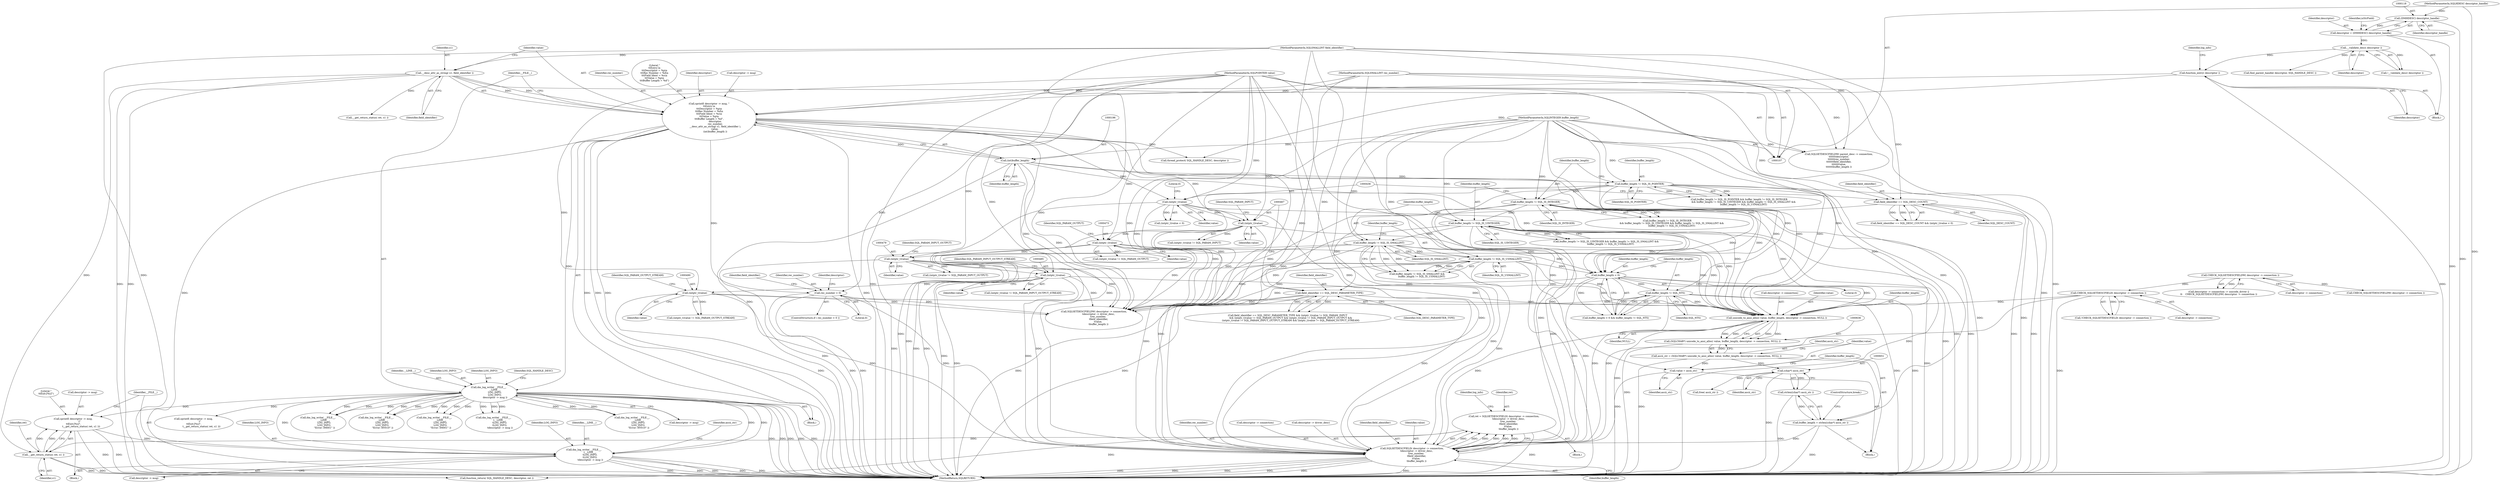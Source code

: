digraph "0_unixODBC_45ef78e037f578b15fc58938a3a3251655e71d6f#diff-d52750c7ba4e594410438569d8e2963aL24_0@API" {
"1000674" [label="(Call,sprintf( descriptor -> msg, \n                \t\"\n\t\tExit:[%s]\",\n                    \t__get_return_status( ret, s1 )))"];
"1000198" [label="(Call,dm_log_write( __FILE__, \n                __LINE__, \n                LOG_INFO, \n                LOG_INFO, \n                descriptor -> msg ))"];
"1000184" [label="(Call,sprintf( descriptor -> msg, \"\n\t\tEntry:\\n\n\t\t\tDescriptor = %p\\n\n\t\t\tRec Number = %d\\n\n\t\t\tField Ident = %s\\n\n\t\t\tValue = %p\\n\n\t\t\tBuffer Length = %d\",\n                descriptor,\n                rec_number,\n                __desc_attr_as_string( s1, field_identifier ),\n                value, \n                (int)buffer_length ))"];
"1000177" [label="(Call,function_entry( descriptor ))"];
"1000128" [label="(Call,__validate_desc( descriptor ))"];
"1000115" [label="(Call,descriptor = (DMHDESC) descriptor_handle)"];
"1000117" [label="(Call,(DMHDESC) descriptor_handle)"];
"1000108" [label="(MethodParameterIn,SQLHDESC descriptor_handle)"];
"1000109" [label="(MethodParameterIn,SQLSMALLINT rec_number)"];
"1000191" [label="(Call,__desc_attr_as_string( s1, field_identifier ))"];
"1000110" [label="(MethodParameterIn,SQLSMALLINT field_identifier)"];
"1000111" [label="(MethodParameterIn,SQLPOINTER value)"];
"1000195" [label="(Call,(int)buffer_length)"];
"1000112" [label="(MethodParameterIn,SQLINTEGER buffer_length)"];
"1000679" [label="(Call,__get_return_status( ret, s1 ))"];
"1000656" [label="(Call,ret = SQLSETDESCFIELD( descriptor -> connection,\n            \tdescriptor -> driver_desc,\n            \trec_number, \n            \tfield_identifier,\n            \tvalue, \n            \tbuffer_length ))"];
"1000658" [label="(Call,SQLSETDESCFIELD( descriptor -> connection,\n            \tdescriptor -> driver_desc,\n            \trec_number, \n            \tfield_identifier,\n            \tvalue, \n            \tbuffer_length ))"];
"1000637" [label="(Call,unicode_to_ansi_alloc( value, buffer_length, descriptor -> connection, NULL ))"];
"1000484" [label="(Call,(intptr_t)value)"];
"1000478" [label="(Call,(intptr_t)value)"];
"1000472" [label="(Call,(intptr_t)value)"];
"1000466" [label="(Call,(intptr_t)value)"];
"1000435" [label="(Call,(intptr_t)value)"];
"1000489" [label="(Call,(intptr_t)value)"];
"1000396" [label="(Call,buffer_length != SQL_IS_USMALLINT)"];
"1000393" [label="(Call,buffer_length != SQL_IS_SMALLINT)"];
"1000389" [label="(Call,buffer_length != SQL_IS_UINTEGER)"];
"1000385" [label="(Call,buffer_length != SQL_IS_INTEGER)"];
"1000381" [label="(Call,buffer_length != SQL_IS_POINTER)"];
"1000403" [label="(Call,buffer_length < 0)"];
"1000406" [label="(Call,buffer_length != SQL_NTS)"];
"1000599" [label="(Call,CHECK_SQLSETDESCFIELD( descriptor -> connection ))"];
"1000520" [label="(Call,CHECK_SQLSETDESCFIELDW( descriptor -> connection ))"];
"1000302" [label="(Call,rec_number < 0)"];
"1000461" [label="(Call,field_identifier == SQL_DESC_PARAMETER_TYPE)"];
"1000431" [label="(Call,field_identifier == SQL_DESC_COUNT)"];
"1000644" [label="(Call,value = ascii_str)"];
"1000633" [label="(Call,ascii_str = (SQLCHAR*) unicode_to_ansi_alloc( value, buffer_length, descriptor -> connection, NULL ))"];
"1000635" [label="(Call,(SQLCHAR*) unicode_to_ansi_alloc( value, buffer_length, descriptor -> connection, NULL ))"];
"1000647" [label="(Call,buffer_length = strlen((char*) ascii_str ))"];
"1000649" [label="(Call,strlen((char*) ascii_str ))"];
"1000650" [label="(Call,(char*) ascii_str)"];
"1000682" [label="(Call,dm_log_write( __FILE__, \n                \t__LINE__, \n                \tLOG_INFO, \n                \tLOG_INFO, \n                \tdescriptor -> msg ))"];
"1000483" [label="(Call,(intptr_t)value != SQL_PARAM_INPUT_OUTPUT_STREAM)"];
"1000393" [label="(Call,buffer_length != SQL_IS_SMALLINT)"];
"1000693" [label="(Call,free( ascii_str ))"];
"1000685" [label="(Identifier,LOG_INFO)"];
"1000397" [label="(Identifier,buffer_length)"];
"1000484" [label="(Call,(intptr_t)value)"];
"1000181" [label="(Identifier,log_info)"];
"1000478" [label="(Call,(intptr_t)value)"];
"1000468" [label="(Identifier,value)"];
"1000521" [label="(Call,descriptor -> connection)"];
"1000403" [label="(Call,buffer_length < 0)"];
"1000686" [label="(Identifier,LOG_INFO)"];
"1000192" [label="(Identifier,s1)"];
"1000408" [label="(Identifier,SQL_NTS)"];
"1000189" [label="(Identifier,descriptor)"];
"1000492" [label="(Identifier,SQL_PARAM_OUTPUT_STREAM)"];
"1000437" [label="(Identifier,value)"];
"1000202" [label="(Identifier,LOG_INFO)"];
"1000481" [label="(Identifier,SQL_PARAM_INPUT_OUTPUT)"];
"1000474" [label="(Identifier,value)"];
"1000326" [label="(Identifier,field_identifier)"];
"1000580" [label="(Call,__get_return_status( ret, s1 ))"];
"1000696" [label="(Call,function_return( SQL_HANDLE_DESC, descriptor, ret ))"];
"1000477" [label="(Call,(intptr_t)value != SQL_PARAM_INPUT_OUTPUT)"];
"1000124" [label="(Identifier,isStrField)"];
"1000201" [label="(Identifier,LOG_INFO)"];
"1000658" [label="(Call,SQLSETDESCFIELD( descriptor -> connection,\n            \tdescriptor -> driver_desc,\n            \trec_number, \n            \tfield_identifier,\n            \tvalue, \n            \tbuffer_length ))"];
"1000380" [label="(Call,buffer_length != SQL_IS_POINTER && buffer_length != SQL_IS_INTEGER\n            && buffer_length != SQL_IS_UINTEGER && buffer_length != SQL_IS_SMALLINT &&\n            buffer_length != SQL_IS_USMALLINT)"];
"1000195" [label="(Call,(int)buffer_length)"];
"1000206" [label="(Call,thread_protect( SQL_HANDLE_DESC, descriptor ))"];
"1000141" [label="(Call,find_parent_handle( descriptor, SQL_HANDLE_DESC ))"];
"1000652" [label="(Identifier,ascii_str)"];
"1000198" [label="(Call,dm_log_write( __FILE__, \n                __LINE__, \n                LOG_INFO, \n                LOG_INFO, \n                descriptor -> msg ))"];
"1000598" [label="(Call,!CHECK_SQLSETDESCFIELD( descriptor -> connection ))"];
"1000646" [label="(Identifier,ascii_str)"];
"1000463" [label="(Identifier,SQL_DESC_PARAMETER_TYPE)"];
"1000682" [label="(Call,dm_log_write( __FILE__, \n                \t__LINE__, \n                \tLOG_INFO, \n                \tLOG_INFO, \n                \tdescriptor -> msg ))"];
"1000129" [label="(Identifier,descriptor)"];
"1000678" [label="(Literal,\"\n\t\tExit:[%s]\")"];
"1000665" [label="(Identifier,rec_number)"];
"1000276" [label="(Call,dm_log_write( __FILE__, \n                __LINE__, \n                LOG_INFO, \n                LOG_INFO, \n                \"Error: HY010\" ))"];
"1000116" [label="(Identifier,descriptor)"];
"1000599" [label="(Call,CHECK_SQLSETDESCFIELD( descriptor -> connection ))"];
"1000384" [label="(Call,buffer_length != SQL_IS_INTEGER\n            && buffer_length != SQL_IS_UINTEGER && buffer_length != SQL_IS_SMALLINT &&\n            buffer_length != SQL_IS_USMALLINT)"];
"1000203" [label="(Call,descriptor -> msg)"];
"1000392" [label="(Call,buffer_length != SQL_IS_SMALLINT &&\n            buffer_length != SQL_IS_USMALLINT)"];
"1000435" [label="(Call,(intptr_t)value)"];
"1000472" [label="(Call,(intptr_t)value)"];
"1000684" [label="(Identifier,__LINE__)"];
"1000405" [label="(Literal,0)"];
"1000491" [label="(Identifier,value)"];
"1000640" [label="(Call,descriptor -> connection)"];
"1000659" [label="(Call,descriptor -> connection)"];
"1000489" [label="(Call,(intptr_t)value)"];
"1000635" [label="(Call,(SQLCHAR*) unicode_to_ansi_alloc( value, buffer_length, descriptor -> connection, NULL ))"];
"1000433" [label="(Identifier,SQL_DESC_COUNT)"];
"1000462" [label="(Identifier,field_identifier)"];
"1000480" [label="(Identifier,value)"];
"1000662" [label="(Call,descriptor -> driver_desc)"];
"1000634" [label="(Identifier,ascii_str)"];
"1000431" [label="(Call,field_identifier == SQL_DESC_COUNT)"];
"1000406" [label="(Call,buffer_length != SQL_NTS)"];
"1000460" [label="(Call,field_identifier == SQL_DESC_PARAMETER_TYPE && (intptr_t)value != SQL_PARAM_INPUT\n        && (intptr_t)value != SQL_PARAM_OUTPUT && (intptr_t)value != SQL_PARAM_INPUT_OUTPUT &&\n        (intptr_t)value != SQL_PARAM_INPUT_OUTPUT_STREAM && (intptr_t)value != SQL_PARAM_OUTPUT_STREAM)"];
"1000633" [label="(Call,ascii_str = (SQLCHAR*) unicode_to_ansi_alloc( value, buffer_length, descriptor -> connection, NULL ))"];
"1000465" [label="(Call,(intptr_t)value != SQL_PARAM_INPUT)"];
"1000386" [label="(Identifier,buffer_length)"];
"1000185" [label="(Call,descriptor -> msg)"];
"1000687" [label="(Call,descriptor -> msg)"];
"1000559" [label="(Call,SQLSETDESCFIELDW( descriptor -> connection,\n            \tdescriptor -> driver_desc,\n            \trec_number, \n            \tfield_identifier,\n            \tvalue, \n            \tbuffer_length ))"];
"1000657" [label="(Identifier,ret)"];
"1000666" [label="(Identifier,field_identifier)"];
"1000166" [label="(Call,SQLSETDESCFIELDW( parent_desc -> connection,\n\t\t\t\t\t\t\tdescriptor,\n\t\t\t\t\t\t\trec_number,\n\t\t\t\t\t\t\tfield_identifier,\n\t\t\t\t\t\t\tvalue,\n\t\t\t\t\t\t\tbuffer_length ))"];
"1000191" [label="(Call,__desc_attr_as_string( s1, field_identifier ))"];
"1000488" [label="(Call,(intptr_t)value != SQL_PARAM_OUTPUT_STREAM)"];
"1000111" [label="(MethodParameterIn,SQLPOINTER value)"];
"1000683" [label="(Identifier,__FILE__)"];
"1000108" [label="(MethodParameterIn,SQLHDESC descriptor_handle)"];
"1000680" [label="(Identifier,ret)"];
"1000388" [label="(Call,buffer_length != SQL_IS_UINTEGER && buffer_length != SQL_IS_SMALLINT &&\n            buffer_length != SQL_IS_USMALLINT)"];
"1000194" [label="(Identifier,value)"];
"1000383" [label="(Identifier,SQL_IS_POINTER)"];
"1000656" [label="(Call,ret = SQLSETDESCFIELD( descriptor -> connection,\n            \tdescriptor -> driver_desc,\n            \trec_number, \n            \tfield_identifier,\n            \tvalue, \n            \tbuffer_length ))"];
"1000681" [label="(Identifier,s1)"];
"1000469" [label="(Identifier,SQL_PARAM_INPUT)"];
"1000387" [label="(Identifier,SQL_IS_INTEGER)"];
"1000177" [label="(Call,function_entry( descriptor ))"];
"1000110" [label="(MethodParameterIn,SQLSMALLINT field_identifier)"];
"1000432" [label="(Identifier,field_identifier)"];
"1000117" [label="(Call,(DMHDESC) descriptor_handle)"];
"1000109" [label="(MethodParameterIn,SQLSMALLINT rec_number)"];
"1000466" [label="(Call,(intptr_t)value)"];
"1000638" [label="(Identifier,value)"];
"1000667" [label="(Identifier,value)"];
"1000190" [label="(Identifier,rec_number)"];
"1000113" [label="(Block,)"];
"1000390" [label="(Identifier,buffer_length)"];
"1000649" [label="(Call,strlen((char*) ascii_str ))"];
"1000475" [label="(Identifier,SQL_PARAM_OUTPUT)"];
"1000112" [label="(MethodParameterIn,SQLINTEGER buffer_length)"];
"1000700" [label="(MethodReturn,SQLRETURN)"];
"1000647" [label="(Call,buffer_length = strlen((char*) ascii_str ))"];
"1000382" [label="(Identifier,buffer_length)"];
"1000389" [label="(Call,buffer_length != SQL_IS_UINTEGER)"];
"1000671" [label="(Identifier,log_info)"];
"1000631" [label="(Block,)"];
"1000648" [label="(Identifier,buffer_length)"];
"1000127" [label="(Call,!__validate_desc( descriptor ))"];
"1000183" [label="(Block,)"];
"1000188" [label="(Literal,\"\n\t\tEntry:\\n\n\t\t\tDescriptor = %p\\n\n\t\t\tRec Number = %d\\n\n\t\t\tField Ident = %s\\n\n\t\t\tValue = %p\\n\n\t\t\tBuffer Length = %d\")"];
"1000637" [label="(Call,unicode_to_ansi_alloc( value, buffer_length, descriptor -> connection, NULL ))"];
"1000668" [label="(Identifier,buffer_length)"];
"1000514" [label="(Call,descriptor -> connection -> unicode_driver ||\n\t\t    CHECK_SQLSETDESCFIELDW( descriptor -> connection ))"];
"1000639" [label="(Identifier,buffer_length)"];
"1000520" [label="(Call,CHECK_SQLSETDESCFIELDW( descriptor -> connection ))"];
"1000461" [label="(Call,field_identifier == SQL_DESC_PARAMETER_TYPE)"];
"1000199" [label="(Identifier,__FILE__)"];
"1000407" [label="(Identifier,buffer_length)"];
"1000675" [label="(Call,descriptor -> msg)"];
"1000395" [label="(Identifier,SQL_IS_SMALLINT)"];
"1000178" [label="(Identifier,descriptor)"];
"1000207" [label="(Identifier,SQL_HANDLE_DESC)"];
"1000592" [label="(Block,)"];
"1000575" [label="(Call,sprintf( descriptor -> msg, \n                \t\"\n\t\tExit:[%s]\",\n                    \t__get_return_status( ret, s1 )))"];
"1000604" [label="(Call,dm_log_write( __FILE__, \n                __LINE__, \n                LOG_INFO, \n                LOG_INFO, \n                \"Error: IM001\" ))"];
"1000381" [label="(Call,buffer_length != SQL_IS_POINTER)"];
"1000184" [label="(Call,sprintf( descriptor -> msg, \"\n\t\tEntry:\\n\n\t\t\tDescriptor = %p\\n\n\t\t\tRec Number = %d\\n\n\t\t\tField Ident = %s\\n\n\t\t\tValue = %p\\n\n\t\t\tBuffer Length = %d\",\n                descriptor,\n                rec_number,\n                __desc_attr_as_string( s1, field_identifier ),\n                value, \n                (int)buffer_length ))"];
"1000487" [label="(Identifier,SQL_PARAM_INPUT_OUTPUT_STREAM)"];
"1000218" [label="(Call,dm_log_write( __FILE__, \n                __LINE__, \n                LOG_INFO, \n                LOG_INFO, \n                \"Error: HY010\" ))"];
"1000527" [label="(Call,CHECK_SQLSETDESCFIELDW( descriptor -> connection ))"];
"1000430" [label="(Call,field_identifier == SQL_DESC_COUNT && (intptr_t)value < 0)"];
"1000128" [label="(Call,__validate_desc( descriptor ))"];
"1000679" [label="(Call,__get_return_status( ret, s1 ))"];
"1000673" [label="(Block,)"];
"1000644" [label="(Call,value = ascii_str)"];
"1000674" [label="(Call,sprintf( descriptor -> msg, \n                \t\"\n\t\tExit:[%s]\",\n                    \t__get_return_status( ret, s1 )))"];
"1000404" [label="(Identifier,buffer_length)"];
"1000532" [label="(Call,dm_log_write( __FILE__, \n                __LINE__, \n                LOG_INFO, \n                LOG_INFO, \n                \"Error: IM001\" ))"];
"1000394" [label="(Identifier,buffer_length)"];
"1000583" [label="(Call,dm_log_write( __FILE__, \n                \t__LINE__, \n                \tLOG_INFO, \n                \tLOG_INFO, \n                \tdescriptor -> msg ))"];
"1000691" [label="(Identifier,ascii_str)"];
"1000302" [label="(Call,rec_number < 0)"];
"1000119" [label="(Identifier,descriptor_handle)"];
"1000650" [label="(Call,(char*) ascii_str)"];
"1000486" [label="(Identifier,value)"];
"1000471" [label="(Call,(intptr_t)value != SQL_PARAM_OUTPUT)"];
"1000304" [label="(Literal,0)"];
"1000434" [label="(Call,(intptr_t)value < 0)"];
"1000303" [label="(Identifier,rec_number)"];
"1000197" [label="(Identifier,buffer_length)"];
"1000402" [label="(Call,buffer_length < 0 && buffer_length != SQL_NTS)"];
"1000643" [label="(Identifier,NULL)"];
"1000398" [label="(Identifier,SQL_IS_USMALLINT)"];
"1000438" [label="(Literal,0)"];
"1000600" [label="(Call,descriptor -> connection)"];
"1000309" [label="(Identifier,descriptor)"];
"1000200" [label="(Identifier,__LINE__)"];
"1000645" [label="(Identifier,value)"];
"1000391" [label="(Identifier,SQL_IS_UINTEGER)"];
"1000301" [label="(ControlStructure,if ( rec_number < 0 ))"];
"1000385" [label="(Call,buffer_length != SQL_IS_INTEGER)"];
"1000653" [label="(ControlStructure,break;)"];
"1000193" [label="(Identifier,field_identifier)"];
"1000115" [label="(Call,descriptor = (DMHDESC) descriptor_handle)"];
"1000396" [label="(Call,buffer_length != SQL_IS_USMALLINT)"];
"1000674" -> "1000673"  [label="AST: "];
"1000674" -> "1000679"  [label="CFG: "];
"1000675" -> "1000674"  [label="AST: "];
"1000678" -> "1000674"  [label="AST: "];
"1000679" -> "1000674"  [label="AST: "];
"1000683" -> "1000674"  [label="CFG: "];
"1000674" -> "1000700"  [label="DDG: "];
"1000674" -> "1000700"  [label="DDG: "];
"1000198" -> "1000674"  [label="DDG: "];
"1000679" -> "1000674"  [label="DDG: "];
"1000679" -> "1000674"  [label="DDG: "];
"1000674" -> "1000682"  [label="DDG: "];
"1000198" -> "1000183"  [label="AST: "];
"1000198" -> "1000203"  [label="CFG: "];
"1000199" -> "1000198"  [label="AST: "];
"1000200" -> "1000198"  [label="AST: "];
"1000201" -> "1000198"  [label="AST: "];
"1000202" -> "1000198"  [label="AST: "];
"1000203" -> "1000198"  [label="AST: "];
"1000207" -> "1000198"  [label="CFG: "];
"1000198" -> "1000700"  [label="DDG: "];
"1000198" -> "1000700"  [label="DDG: "];
"1000198" -> "1000700"  [label="DDG: "];
"1000198" -> "1000700"  [label="DDG: "];
"1000198" -> "1000700"  [label="DDG: "];
"1000184" -> "1000198"  [label="DDG: "];
"1000198" -> "1000218"  [label="DDG: "];
"1000198" -> "1000218"  [label="DDG: "];
"1000198" -> "1000218"  [label="DDG: "];
"1000198" -> "1000276"  [label="DDG: "];
"1000198" -> "1000276"  [label="DDG: "];
"1000198" -> "1000276"  [label="DDG: "];
"1000198" -> "1000532"  [label="DDG: "];
"1000198" -> "1000532"  [label="DDG: "];
"1000198" -> "1000532"  [label="DDG: "];
"1000198" -> "1000575"  [label="DDG: "];
"1000198" -> "1000583"  [label="DDG: "];
"1000198" -> "1000583"  [label="DDG: "];
"1000198" -> "1000583"  [label="DDG: "];
"1000198" -> "1000604"  [label="DDG: "];
"1000198" -> "1000604"  [label="DDG: "];
"1000198" -> "1000604"  [label="DDG: "];
"1000198" -> "1000682"  [label="DDG: "];
"1000198" -> "1000682"  [label="DDG: "];
"1000198" -> "1000682"  [label="DDG: "];
"1000184" -> "1000183"  [label="AST: "];
"1000184" -> "1000195"  [label="CFG: "];
"1000185" -> "1000184"  [label="AST: "];
"1000188" -> "1000184"  [label="AST: "];
"1000189" -> "1000184"  [label="AST: "];
"1000190" -> "1000184"  [label="AST: "];
"1000191" -> "1000184"  [label="AST: "];
"1000194" -> "1000184"  [label="AST: "];
"1000195" -> "1000184"  [label="AST: "];
"1000199" -> "1000184"  [label="CFG: "];
"1000184" -> "1000700"  [label="DDG: "];
"1000184" -> "1000700"  [label="DDG: "];
"1000184" -> "1000700"  [label="DDG: "];
"1000184" -> "1000700"  [label="DDG: "];
"1000184" -> "1000700"  [label="DDG: "];
"1000177" -> "1000184"  [label="DDG: "];
"1000109" -> "1000184"  [label="DDG: "];
"1000191" -> "1000184"  [label="DDG: "];
"1000191" -> "1000184"  [label="DDG: "];
"1000111" -> "1000184"  [label="DDG: "];
"1000195" -> "1000184"  [label="DDG: "];
"1000184" -> "1000206"  [label="DDG: "];
"1000184" -> "1000302"  [label="DDG: "];
"1000184" -> "1000435"  [label="DDG: "];
"1000184" -> "1000466"  [label="DDG: "];
"1000184" -> "1000559"  [label="DDG: "];
"1000184" -> "1000637"  [label="DDG: "];
"1000184" -> "1000658"  [label="DDG: "];
"1000177" -> "1000113"  [label="AST: "];
"1000177" -> "1000178"  [label="CFG: "];
"1000178" -> "1000177"  [label="AST: "];
"1000181" -> "1000177"  [label="CFG: "];
"1000177" -> "1000700"  [label="DDG: "];
"1000128" -> "1000177"  [label="DDG: "];
"1000177" -> "1000206"  [label="DDG: "];
"1000128" -> "1000127"  [label="AST: "];
"1000128" -> "1000129"  [label="CFG: "];
"1000129" -> "1000128"  [label="AST: "];
"1000127" -> "1000128"  [label="CFG: "];
"1000128" -> "1000127"  [label="DDG: "];
"1000115" -> "1000128"  [label="DDG: "];
"1000128" -> "1000141"  [label="DDG: "];
"1000115" -> "1000113"  [label="AST: "];
"1000115" -> "1000117"  [label="CFG: "];
"1000116" -> "1000115"  [label="AST: "];
"1000117" -> "1000115"  [label="AST: "];
"1000124" -> "1000115"  [label="CFG: "];
"1000115" -> "1000700"  [label="DDG: "];
"1000117" -> "1000115"  [label="DDG: "];
"1000117" -> "1000119"  [label="CFG: "];
"1000118" -> "1000117"  [label="AST: "];
"1000119" -> "1000117"  [label="AST: "];
"1000117" -> "1000700"  [label="DDG: "];
"1000108" -> "1000117"  [label="DDG: "];
"1000108" -> "1000107"  [label="AST: "];
"1000108" -> "1000700"  [label="DDG: "];
"1000109" -> "1000107"  [label="AST: "];
"1000109" -> "1000700"  [label="DDG: "];
"1000109" -> "1000166"  [label="DDG: "];
"1000109" -> "1000302"  [label="DDG: "];
"1000109" -> "1000559"  [label="DDG: "];
"1000109" -> "1000658"  [label="DDG: "];
"1000191" -> "1000193"  [label="CFG: "];
"1000192" -> "1000191"  [label="AST: "];
"1000193" -> "1000191"  [label="AST: "];
"1000194" -> "1000191"  [label="CFG: "];
"1000191" -> "1000700"  [label="DDG: "];
"1000191" -> "1000700"  [label="DDG: "];
"1000110" -> "1000191"  [label="DDG: "];
"1000191" -> "1000431"  [label="DDG: "];
"1000191" -> "1000580"  [label="DDG: "];
"1000191" -> "1000679"  [label="DDG: "];
"1000110" -> "1000107"  [label="AST: "];
"1000110" -> "1000700"  [label="DDG: "];
"1000110" -> "1000166"  [label="DDG: "];
"1000110" -> "1000431"  [label="DDG: "];
"1000110" -> "1000461"  [label="DDG: "];
"1000110" -> "1000559"  [label="DDG: "];
"1000110" -> "1000658"  [label="DDG: "];
"1000111" -> "1000107"  [label="AST: "];
"1000111" -> "1000700"  [label="DDG: "];
"1000111" -> "1000166"  [label="DDG: "];
"1000111" -> "1000435"  [label="DDG: "];
"1000111" -> "1000466"  [label="DDG: "];
"1000111" -> "1000472"  [label="DDG: "];
"1000111" -> "1000478"  [label="DDG: "];
"1000111" -> "1000484"  [label="DDG: "];
"1000111" -> "1000489"  [label="DDG: "];
"1000111" -> "1000559"  [label="DDG: "];
"1000111" -> "1000637"  [label="DDG: "];
"1000111" -> "1000644"  [label="DDG: "];
"1000111" -> "1000658"  [label="DDG: "];
"1000195" -> "1000197"  [label="CFG: "];
"1000196" -> "1000195"  [label="AST: "];
"1000197" -> "1000195"  [label="AST: "];
"1000195" -> "1000700"  [label="DDG: "];
"1000112" -> "1000195"  [label="DDG: "];
"1000195" -> "1000381"  [label="DDG: "];
"1000195" -> "1000403"  [label="DDG: "];
"1000195" -> "1000559"  [label="DDG: "];
"1000195" -> "1000637"  [label="DDG: "];
"1000195" -> "1000658"  [label="DDG: "];
"1000112" -> "1000107"  [label="AST: "];
"1000112" -> "1000700"  [label="DDG: "];
"1000112" -> "1000166"  [label="DDG: "];
"1000112" -> "1000381"  [label="DDG: "];
"1000112" -> "1000385"  [label="DDG: "];
"1000112" -> "1000389"  [label="DDG: "];
"1000112" -> "1000393"  [label="DDG: "];
"1000112" -> "1000396"  [label="DDG: "];
"1000112" -> "1000403"  [label="DDG: "];
"1000112" -> "1000406"  [label="DDG: "];
"1000112" -> "1000559"  [label="DDG: "];
"1000112" -> "1000637"  [label="DDG: "];
"1000112" -> "1000647"  [label="DDG: "];
"1000112" -> "1000658"  [label="DDG: "];
"1000679" -> "1000681"  [label="CFG: "];
"1000680" -> "1000679"  [label="AST: "];
"1000681" -> "1000679"  [label="AST: "];
"1000679" -> "1000700"  [label="DDG: "];
"1000656" -> "1000679"  [label="DDG: "];
"1000679" -> "1000696"  [label="DDG: "];
"1000656" -> "1000592"  [label="AST: "];
"1000656" -> "1000658"  [label="CFG: "];
"1000657" -> "1000656"  [label="AST: "];
"1000658" -> "1000656"  [label="AST: "];
"1000671" -> "1000656"  [label="CFG: "];
"1000656" -> "1000700"  [label="DDG: "];
"1000658" -> "1000656"  [label="DDG: "];
"1000658" -> "1000656"  [label="DDG: "];
"1000658" -> "1000656"  [label="DDG: "];
"1000658" -> "1000656"  [label="DDG: "];
"1000658" -> "1000656"  [label="DDG: "];
"1000658" -> "1000656"  [label="DDG: "];
"1000656" -> "1000696"  [label="DDG: "];
"1000658" -> "1000668"  [label="CFG: "];
"1000659" -> "1000658"  [label="AST: "];
"1000662" -> "1000658"  [label="AST: "];
"1000665" -> "1000658"  [label="AST: "];
"1000666" -> "1000658"  [label="AST: "];
"1000667" -> "1000658"  [label="AST: "];
"1000668" -> "1000658"  [label="AST: "];
"1000658" -> "1000700"  [label="DDG: "];
"1000658" -> "1000700"  [label="DDG: "];
"1000658" -> "1000700"  [label="DDG: "];
"1000658" -> "1000700"  [label="DDG: "];
"1000658" -> "1000700"  [label="DDG: "];
"1000658" -> "1000700"  [label="DDG: "];
"1000637" -> "1000658"  [label="DDG: "];
"1000599" -> "1000658"  [label="DDG: "];
"1000302" -> "1000658"  [label="DDG: "];
"1000461" -> "1000658"  [label="DDG: "];
"1000484" -> "1000658"  [label="DDG: "];
"1000435" -> "1000658"  [label="DDG: "];
"1000466" -> "1000658"  [label="DDG: "];
"1000472" -> "1000658"  [label="DDG: "];
"1000489" -> "1000658"  [label="DDG: "];
"1000478" -> "1000658"  [label="DDG: "];
"1000644" -> "1000658"  [label="DDG: "];
"1000396" -> "1000658"  [label="DDG: "];
"1000393" -> "1000658"  [label="DDG: "];
"1000403" -> "1000658"  [label="DDG: "];
"1000406" -> "1000658"  [label="DDG: "];
"1000647" -> "1000658"  [label="DDG: "];
"1000385" -> "1000658"  [label="DDG: "];
"1000389" -> "1000658"  [label="DDG: "];
"1000381" -> "1000658"  [label="DDG: "];
"1000637" -> "1000635"  [label="AST: "];
"1000637" -> "1000643"  [label="CFG: "];
"1000638" -> "1000637"  [label="AST: "];
"1000639" -> "1000637"  [label="AST: "];
"1000640" -> "1000637"  [label="AST: "];
"1000643" -> "1000637"  [label="AST: "];
"1000635" -> "1000637"  [label="CFG: "];
"1000637" -> "1000700"  [label="DDG: "];
"1000637" -> "1000635"  [label="DDG: "];
"1000637" -> "1000635"  [label="DDG: "];
"1000637" -> "1000635"  [label="DDG: "];
"1000637" -> "1000635"  [label="DDG: "];
"1000484" -> "1000637"  [label="DDG: "];
"1000435" -> "1000637"  [label="DDG: "];
"1000466" -> "1000637"  [label="DDG: "];
"1000472" -> "1000637"  [label="DDG: "];
"1000489" -> "1000637"  [label="DDG: "];
"1000478" -> "1000637"  [label="DDG: "];
"1000396" -> "1000637"  [label="DDG: "];
"1000393" -> "1000637"  [label="DDG: "];
"1000403" -> "1000637"  [label="DDG: "];
"1000406" -> "1000637"  [label="DDG: "];
"1000385" -> "1000637"  [label="DDG: "];
"1000389" -> "1000637"  [label="DDG: "];
"1000381" -> "1000637"  [label="DDG: "];
"1000599" -> "1000637"  [label="DDG: "];
"1000484" -> "1000483"  [label="AST: "];
"1000484" -> "1000486"  [label="CFG: "];
"1000485" -> "1000484"  [label="AST: "];
"1000486" -> "1000484"  [label="AST: "];
"1000487" -> "1000484"  [label="CFG: "];
"1000484" -> "1000700"  [label="DDG: "];
"1000484" -> "1000483"  [label="DDG: "];
"1000478" -> "1000484"  [label="DDG: "];
"1000484" -> "1000489"  [label="DDG: "];
"1000484" -> "1000559"  [label="DDG: "];
"1000478" -> "1000477"  [label="AST: "];
"1000478" -> "1000480"  [label="CFG: "];
"1000479" -> "1000478"  [label="AST: "];
"1000480" -> "1000478"  [label="AST: "];
"1000481" -> "1000478"  [label="CFG: "];
"1000478" -> "1000700"  [label="DDG: "];
"1000478" -> "1000477"  [label="DDG: "];
"1000472" -> "1000478"  [label="DDG: "];
"1000478" -> "1000559"  [label="DDG: "];
"1000472" -> "1000471"  [label="AST: "];
"1000472" -> "1000474"  [label="CFG: "];
"1000473" -> "1000472"  [label="AST: "];
"1000474" -> "1000472"  [label="AST: "];
"1000475" -> "1000472"  [label="CFG: "];
"1000472" -> "1000700"  [label="DDG: "];
"1000472" -> "1000471"  [label="DDG: "];
"1000466" -> "1000472"  [label="DDG: "];
"1000472" -> "1000559"  [label="DDG: "];
"1000466" -> "1000465"  [label="AST: "];
"1000466" -> "1000468"  [label="CFG: "];
"1000467" -> "1000466"  [label="AST: "];
"1000468" -> "1000466"  [label="AST: "];
"1000469" -> "1000466"  [label="CFG: "];
"1000466" -> "1000700"  [label="DDG: "];
"1000466" -> "1000465"  [label="DDG: "];
"1000435" -> "1000466"  [label="DDG: "];
"1000466" -> "1000559"  [label="DDG: "];
"1000435" -> "1000434"  [label="AST: "];
"1000435" -> "1000437"  [label="CFG: "];
"1000436" -> "1000435"  [label="AST: "];
"1000437" -> "1000435"  [label="AST: "];
"1000438" -> "1000435"  [label="CFG: "];
"1000435" -> "1000700"  [label="DDG: "];
"1000435" -> "1000434"  [label="DDG: "];
"1000435" -> "1000559"  [label="DDG: "];
"1000489" -> "1000488"  [label="AST: "];
"1000489" -> "1000491"  [label="CFG: "];
"1000490" -> "1000489"  [label="AST: "];
"1000491" -> "1000489"  [label="AST: "];
"1000492" -> "1000489"  [label="CFG: "];
"1000489" -> "1000700"  [label="DDG: "];
"1000489" -> "1000488"  [label="DDG: "];
"1000489" -> "1000559"  [label="DDG: "];
"1000396" -> "1000392"  [label="AST: "];
"1000396" -> "1000398"  [label="CFG: "];
"1000397" -> "1000396"  [label="AST: "];
"1000398" -> "1000396"  [label="AST: "];
"1000392" -> "1000396"  [label="CFG: "];
"1000396" -> "1000700"  [label="DDG: "];
"1000396" -> "1000700"  [label="DDG: "];
"1000396" -> "1000392"  [label="DDG: "];
"1000396" -> "1000392"  [label="DDG: "];
"1000393" -> "1000396"  [label="DDG: "];
"1000396" -> "1000403"  [label="DDG: "];
"1000396" -> "1000559"  [label="DDG: "];
"1000393" -> "1000392"  [label="AST: "];
"1000393" -> "1000395"  [label="CFG: "];
"1000394" -> "1000393"  [label="AST: "];
"1000395" -> "1000393"  [label="AST: "];
"1000397" -> "1000393"  [label="CFG: "];
"1000392" -> "1000393"  [label="CFG: "];
"1000393" -> "1000700"  [label="DDG: "];
"1000393" -> "1000700"  [label="DDG: "];
"1000393" -> "1000392"  [label="DDG: "];
"1000393" -> "1000392"  [label="DDG: "];
"1000389" -> "1000393"  [label="DDG: "];
"1000393" -> "1000403"  [label="DDG: "];
"1000393" -> "1000559"  [label="DDG: "];
"1000389" -> "1000388"  [label="AST: "];
"1000389" -> "1000391"  [label="CFG: "];
"1000390" -> "1000389"  [label="AST: "];
"1000391" -> "1000389"  [label="AST: "];
"1000394" -> "1000389"  [label="CFG: "];
"1000388" -> "1000389"  [label="CFG: "];
"1000389" -> "1000700"  [label="DDG: "];
"1000389" -> "1000700"  [label="DDG: "];
"1000389" -> "1000388"  [label="DDG: "];
"1000389" -> "1000388"  [label="DDG: "];
"1000385" -> "1000389"  [label="DDG: "];
"1000389" -> "1000403"  [label="DDG: "];
"1000389" -> "1000559"  [label="DDG: "];
"1000385" -> "1000384"  [label="AST: "];
"1000385" -> "1000387"  [label="CFG: "];
"1000386" -> "1000385"  [label="AST: "];
"1000387" -> "1000385"  [label="AST: "];
"1000390" -> "1000385"  [label="CFG: "];
"1000384" -> "1000385"  [label="CFG: "];
"1000385" -> "1000700"  [label="DDG: "];
"1000385" -> "1000700"  [label="DDG: "];
"1000385" -> "1000384"  [label="DDG: "];
"1000385" -> "1000384"  [label="DDG: "];
"1000381" -> "1000385"  [label="DDG: "];
"1000385" -> "1000403"  [label="DDG: "];
"1000385" -> "1000559"  [label="DDG: "];
"1000381" -> "1000380"  [label="AST: "];
"1000381" -> "1000383"  [label="CFG: "];
"1000382" -> "1000381"  [label="AST: "];
"1000383" -> "1000381"  [label="AST: "];
"1000386" -> "1000381"  [label="CFG: "];
"1000380" -> "1000381"  [label="CFG: "];
"1000381" -> "1000700"  [label="DDG: "];
"1000381" -> "1000700"  [label="DDG: "];
"1000381" -> "1000380"  [label="DDG: "];
"1000381" -> "1000380"  [label="DDG: "];
"1000381" -> "1000403"  [label="DDG: "];
"1000381" -> "1000559"  [label="DDG: "];
"1000403" -> "1000402"  [label="AST: "];
"1000403" -> "1000405"  [label="CFG: "];
"1000404" -> "1000403"  [label="AST: "];
"1000405" -> "1000403"  [label="AST: "];
"1000407" -> "1000403"  [label="CFG: "];
"1000402" -> "1000403"  [label="CFG: "];
"1000403" -> "1000700"  [label="DDG: "];
"1000403" -> "1000402"  [label="DDG: "];
"1000403" -> "1000402"  [label="DDG: "];
"1000403" -> "1000406"  [label="DDG: "];
"1000403" -> "1000559"  [label="DDG: "];
"1000406" -> "1000402"  [label="AST: "];
"1000406" -> "1000408"  [label="CFG: "];
"1000407" -> "1000406"  [label="AST: "];
"1000408" -> "1000406"  [label="AST: "];
"1000402" -> "1000406"  [label="CFG: "];
"1000406" -> "1000700"  [label="DDG: "];
"1000406" -> "1000700"  [label="DDG: "];
"1000406" -> "1000402"  [label="DDG: "];
"1000406" -> "1000402"  [label="DDG: "];
"1000406" -> "1000559"  [label="DDG: "];
"1000599" -> "1000598"  [label="AST: "];
"1000599" -> "1000600"  [label="CFG: "];
"1000600" -> "1000599"  [label="AST: "];
"1000598" -> "1000599"  [label="CFG: "];
"1000599" -> "1000700"  [label="DDG: "];
"1000599" -> "1000598"  [label="DDG: "];
"1000520" -> "1000599"  [label="DDG: "];
"1000520" -> "1000514"  [label="AST: "];
"1000520" -> "1000521"  [label="CFG: "];
"1000521" -> "1000520"  [label="AST: "];
"1000514" -> "1000520"  [label="CFG: "];
"1000520" -> "1000514"  [label="DDG: "];
"1000520" -> "1000527"  [label="DDG: "];
"1000302" -> "1000301"  [label="AST: "];
"1000302" -> "1000304"  [label="CFG: "];
"1000303" -> "1000302"  [label="AST: "];
"1000304" -> "1000302"  [label="AST: "];
"1000309" -> "1000302"  [label="CFG: "];
"1000326" -> "1000302"  [label="CFG: "];
"1000302" -> "1000700"  [label="DDG: "];
"1000302" -> "1000700"  [label="DDG: "];
"1000302" -> "1000559"  [label="DDG: "];
"1000461" -> "1000460"  [label="AST: "];
"1000461" -> "1000463"  [label="CFG: "];
"1000462" -> "1000461"  [label="AST: "];
"1000463" -> "1000461"  [label="AST: "];
"1000467" -> "1000461"  [label="CFG: "];
"1000460" -> "1000461"  [label="CFG: "];
"1000461" -> "1000700"  [label="DDG: "];
"1000461" -> "1000700"  [label="DDG: "];
"1000461" -> "1000460"  [label="DDG: "];
"1000461" -> "1000460"  [label="DDG: "];
"1000431" -> "1000461"  [label="DDG: "];
"1000461" -> "1000559"  [label="DDG: "];
"1000431" -> "1000430"  [label="AST: "];
"1000431" -> "1000433"  [label="CFG: "];
"1000432" -> "1000431"  [label="AST: "];
"1000433" -> "1000431"  [label="AST: "];
"1000436" -> "1000431"  [label="CFG: "];
"1000430" -> "1000431"  [label="CFG: "];
"1000431" -> "1000700"  [label="DDG: "];
"1000431" -> "1000700"  [label="DDG: "];
"1000431" -> "1000430"  [label="DDG: "];
"1000431" -> "1000430"  [label="DDG: "];
"1000644" -> "1000631"  [label="AST: "];
"1000644" -> "1000646"  [label="CFG: "];
"1000645" -> "1000644"  [label="AST: "];
"1000646" -> "1000644"  [label="AST: "];
"1000648" -> "1000644"  [label="CFG: "];
"1000633" -> "1000644"  [label="DDG: "];
"1000633" -> "1000631"  [label="AST: "];
"1000633" -> "1000635"  [label="CFG: "];
"1000634" -> "1000633"  [label="AST: "];
"1000635" -> "1000633"  [label="AST: "];
"1000645" -> "1000633"  [label="CFG: "];
"1000633" -> "1000700"  [label="DDG: "];
"1000635" -> "1000633"  [label="DDG: "];
"1000633" -> "1000650"  [label="DDG: "];
"1000636" -> "1000635"  [label="AST: "];
"1000635" -> "1000700"  [label="DDG: "];
"1000647" -> "1000631"  [label="AST: "];
"1000647" -> "1000649"  [label="CFG: "];
"1000648" -> "1000647"  [label="AST: "];
"1000649" -> "1000647"  [label="AST: "];
"1000653" -> "1000647"  [label="CFG: "];
"1000647" -> "1000700"  [label="DDG: "];
"1000649" -> "1000647"  [label="DDG: "];
"1000649" -> "1000650"  [label="CFG: "];
"1000650" -> "1000649"  [label="AST: "];
"1000649" -> "1000700"  [label="DDG: "];
"1000650" -> "1000649"  [label="DDG: "];
"1000650" -> "1000652"  [label="CFG: "];
"1000651" -> "1000650"  [label="AST: "];
"1000652" -> "1000650"  [label="AST: "];
"1000650" -> "1000700"  [label="DDG: "];
"1000650" -> "1000693"  [label="DDG: "];
"1000682" -> "1000673"  [label="AST: "];
"1000682" -> "1000687"  [label="CFG: "];
"1000683" -> "1000682"  [label="AST: "];
"1000684" -> "1000682"  [label="AST: "];
"1000685" -> "1000682"  [label="AST: "];
"1000686" -> "1000682"  [label="AST: "];
"1000687" -> "1000682"  [label="AST: "];
"1000691" -> "1000682"  [label="CFG: "];
"1000682" -> "1000700"  [label="DDG: "];
"1000682" -> "1000700"  [label="DDG: "];
"1000682" -> "1000700"  [label="DDG: "];
"1000682" -> "1000700"  [label="DDG: "];
"1000682" -> "1000700"  [label="DDG: "];
}
